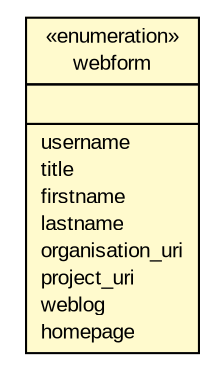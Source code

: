 #!/usr/local/bin/dot
#
# Class diagram 
# Generated by UmlGraph version 4.6 (http://www.spinellis.gr/sw/umlgraph)
#

digraph G {
	edge [fontname="arial",fontsize=10,labelfontname="arial",labelfontsize=10];
	node [fontname="arial",fontsize=10,shape=plaintext];
	// net.toxbank.client.resource.UserClient.webform
	c167 [label=<<table border="0" cellborder="1" cellspacing="0" cellpadding="2" port="p" bgcolor="lemonChiffon" href="./UserClient.webform.html">
		<tr><td><table border="0" cellspacing="0" cellpadding="1">
			<tr><td> &laquo;enumeration&raquo; </td></tr>
			<tr><td> webform </td></tr>
		</table></td></tr>
		<tr><td><table border="0" cellspacing="0" cellpadding="1">
			<tr><td align="left">  </td></tr>
		</table></td></tr>
		<tr><td><table border="0" cellspacing="0" cellpadding="1">
			<tr><td align="left"> username </td></tr>
			<tr><td align="left"> title </td></tr>
			<tr><td align="left"> firstname </td></tr>
			<tr><td align="left"> lastname </td></tr>
			<tr><td align="left"> organisation_uri </td></tr>
			<tr><td align="left"> project_uri </td></tr>
			<tr><td align="left"> weblog </td></tr>
			<tr><td align="left"> homepage </td></tr>
		</table></td></tr>
		</table>>, fontname="arial", fontcolor="black", fontsize=10.0];
}

